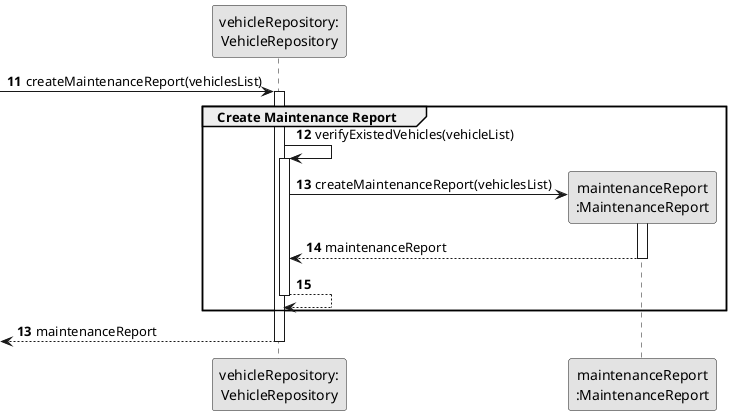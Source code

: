 @startuml
skinparam monochrome true
skinparam packageStyle rectangle
skinparam shadowing false

participant "vehicleRepository:\nVehicleRepository" as VehicleRepository
participant "maintenanceReport\n:MaintenanceReport" as MaintenanceReport

autonumber 11
-> VehicleRepository : createMaintenanceReport(vehiclesList)

activate VehicleRepository
    group Create Maintenance Report


                        VehicleRepository -> VehicleRepository: verifyExistedVehicles(vehicleList)
                        activate VehicleRepository

                            VehicleRepository -> MaintenanceReport **: createMaintenanceReport(vehiclesList)
                            activate MaintenanceReport

                            MaintenanceReport --> VehicleRepository : maintenanceReport
                            deactivate

                        VehicleRepository --> VehicleRepository
                        deactivate VehicleRepository
    end group

    autonumber 13
    <-- VehicleRepository : maintenanceReport

deactivate VehicleRepository


@enduml